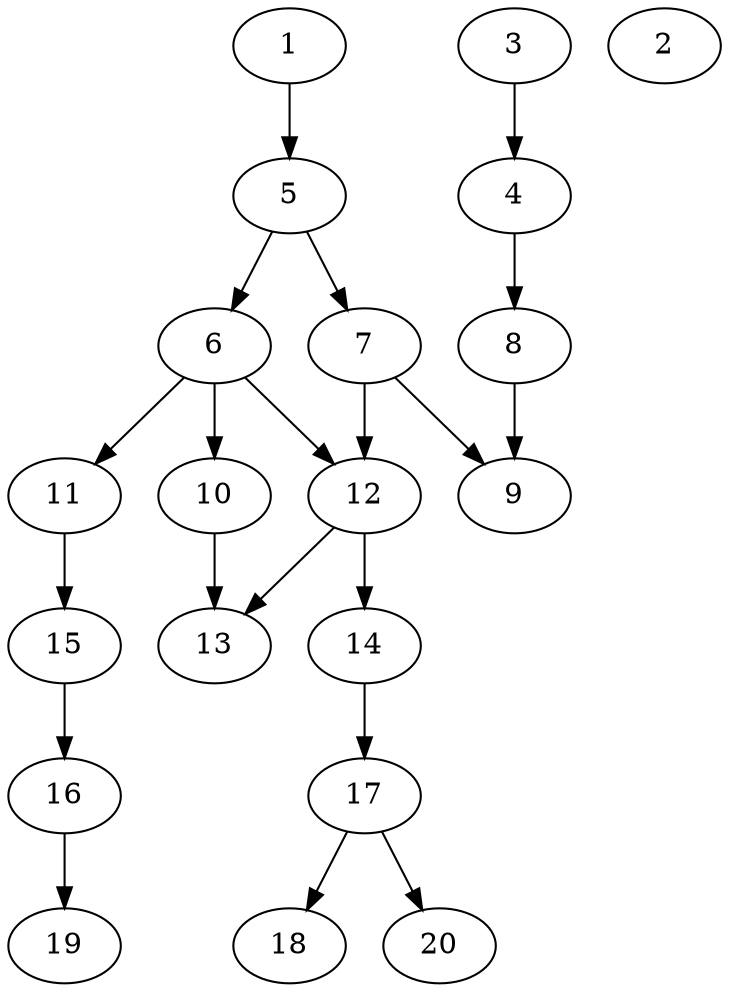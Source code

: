 // DAG automatically generated by daggen at Sat Jul 27 15:37:47 2019
// ./daggen --dot -n 20 --ccr 0.3 --fat 0.5 --regular 0.5 --density 0.4 --mindata 5242880 --maxdata 52428800 
digraph G {
  1 [size="88483840", alpha="0.09", expect_size="26545152"] 
  1 -> 5 [size ="26545152"]
  2 [size="94935040", alpha="0.06", expect_size="28480512"] 
  3 [size="62528853", alpha="0.07", expect_size="18758656"] 
  3 -> 4 [size ="18758656"]
  4 [size="168956587", alpha="0.17", expect_size="50686976"] 
  4 -> 8 [size ="50686976"]
  5 [size="21681493", alpha="0.17", expect_size="6504448"] 
  5 -> 6 [size ="6504448"]
  5 -> 7 [size ="6504448"]
  6 [size="30917973", alpha="0.01", expect_size="9275392"] 
  6 -> 10 [size ="9275392"]
  6 -> 11 [size ="9275392"]
  6 -> 12 [size ="9275392"]
  7 [size="54340267", alpha="0.20", expect_size="16302080"] 
  7 -> 9 [size ="16302080"]
  7 -> 12 [size ="16302080"]
  8 [size="101536427", alpha="0.07", expect_size="30460928"] 
  8 -> 9 [size ="30460928"]
  9 [size="159938560", alpha="0.15", expect_size="47981568"] 
  10 [size="89600000", alpha="0.16", expect_size="26880000"] 
  10 -> 13 [size ="26880000"]
  11 [size="71813120", alpha="0.15", expect_size="21543936"] 
  11 -> 15 [size ="21543936"]
  12 [size="141318827", alpha="0.07", expect_size="42395648"] 
  12 -> 13 [size ="42395648"]
  12 -> 14 [size ="42395648"]
  13 [size="32402773", alpha="0.11", expect_size="9720832"] 
  14 [size="85422080", alpha="0.11", expect_size="25626624"] 
  14 -> 17 [size ="25626624"]
  15 [size="59910827", alpha="0.09", expect_size="17973248"] 
  15 -> 16 [size ="17973248"]
  16 [size="33413120", alpha="0.13", expect_size="10023936"] 
  16 -> 19 [size ="10023936"]
  17 [size="42386773", alpha="0.12", expect_size="12716032"] 
  17 -> 18 [size ="12716032"]
  17 -> 20 [size ="12716032"]
  18 [size="40526507", alpha="0.14", expect_size="12157952"] 
  19 [size="93846187", alpha="0.01", expect_size="28153856"] 
  20 [size="52602880", alpha="0.13", expect_size="15780864"] 
}
